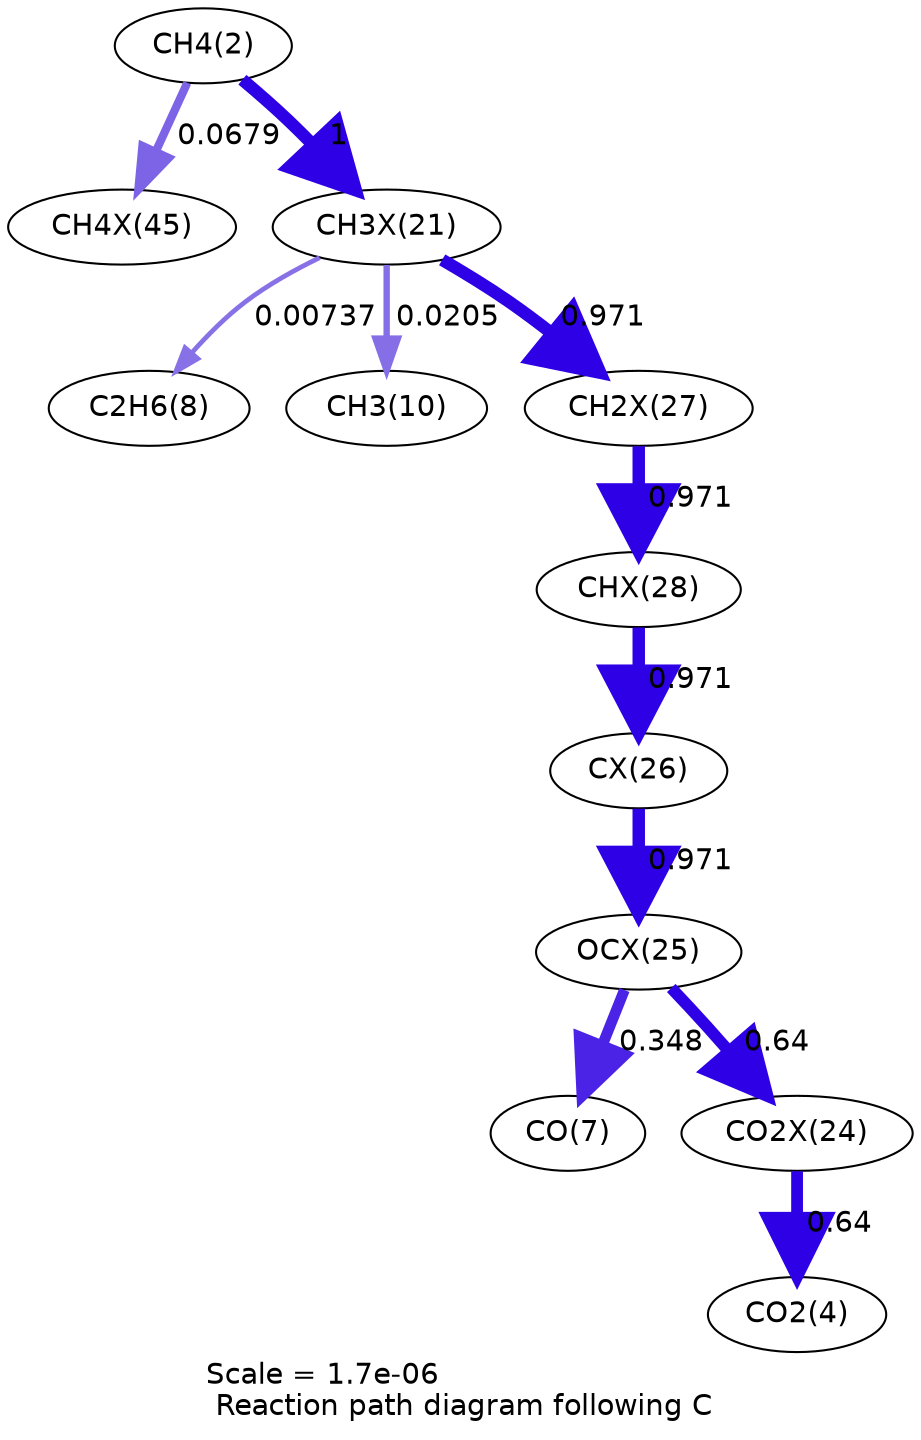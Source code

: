 digraph reaction_paths {
center=1;
s4 -> s33[fontname="Helvetica", penwidth=3.97, arrowsize=1.98, color="0.7, 0.568, 0.9"
, label=" 0.0679"];
s4 -> s25[fontname="Helvetica", penwidth=6, arrowsize=3, color="0.7, 1.5, 0.9"
, label=" 1"];
s25 -> s10[fontname="Helvetica", penwidth=2.29, arrowsize=1.15, color="0.7, 0.507, 0.9"
, label=" 0.00737"];
s25 -> s12[fontname="Helvetica", penwidth=3.07, arrowsize=1.53, color="0.7, 0.52, 0.9"
, label=" 0.0205"];
s25 -> s31[fontname="Helvetica", penwidth=5.98, arrowsize=2.99, color="0.7, 1.47, 0.9"
, label=" 0.971"];
s31 -> s32[fontname="Helvetica", penwidth=5.98, arrowsize=2.99, color="0.7, 1.47, 0.9"
, label=" 0.971"];
s32 -> s30[fontname="Helvetica", penwidth=5.98, arrowsize=2.99, color="0.7, 1.47, 0.9"
, label=" 0.971"];
s30 -> s29[fontname="Helvetica", penwidth=5.98, arrowsize=2.99, color="0.7, 1.47, 0.9"
, label=" 0.971"];
s29 -> s9[fontname="Helvetica", penwidth=5.2, arrowsize=2.6, color="0.7, 0.848, 0.9"
, label=" 0.348"];
s29 -> s28[fontname="Helvetica", penwidth=5.66, arrowsize=2.83, color="0.7, 1.14, 0.9"
, label=" 0.64"];
s28 -> s6[fontname="Helvetica", penwidth=5.66, arrowsize=2.83, color="0.7, 1.14, 0.9"
, label=" 0.64"];
s4 [ fontname="Helvetica", label="CH4(2)"];
s6 [ fontname="Helvetica", label="CO2(4)"];
s9 [ fontname="Helvetica", label="CO(7)"];
s10 [ fontname="Helvetica", label="C2H6(8)"];
s12 [ fontname="Helvetica", label="CH3(10)"];
s25 [ fontname="Helvetica", label="CH3X(21)"];
s28 [ fontname="Helvetica", label="CO2X(24)"];
s29 [ fontname="Helvetica", label="OCX(25)"];
s30 [ fontname="Helvetica", label="CX(26)"];
s31 [ fontname="Helvetica", label="CH2X(27)"];
s32 [ fontname="Helvetica", label="CHX(28)"];
s33 [ fontname="Helvetica", label="CH4X(45)"];
 label = "Scale = 1.7e-06\l Reaction path diagram following C";
 fontname = "Helvetica";
}
